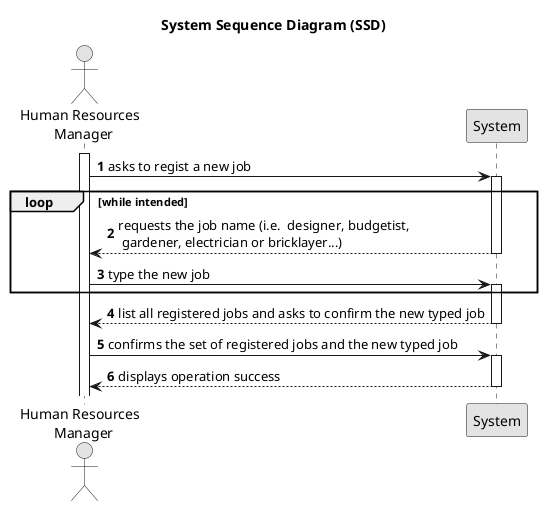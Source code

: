 @startuml
skinparam monochrome true
skinparam packageStyle rectangle
skinparam shadowing false

title System Sequence Diagram (SSD)

autonumber

actor "Human Resources \n Manager" as HRM
participant "System" as System

activate HRM

    HRM -> System : asks to regist a new job
    activate System

    loop while intended
            System --> HRM : requests the job name (i.e.  designer, budgetist,\n gardener, electrician or bricklayer...)
        deactivate System

        HRM -> System : type the new job
        activate System
    end

        System --> HRM : list all registered jobs and asks to confirm the new typed job
    deactivate System

    HRM -> System : confirms the set of registered jobs and the new typed job
    activate System

    System --> HRM : displays operation success
    deactivate System

@enduml
